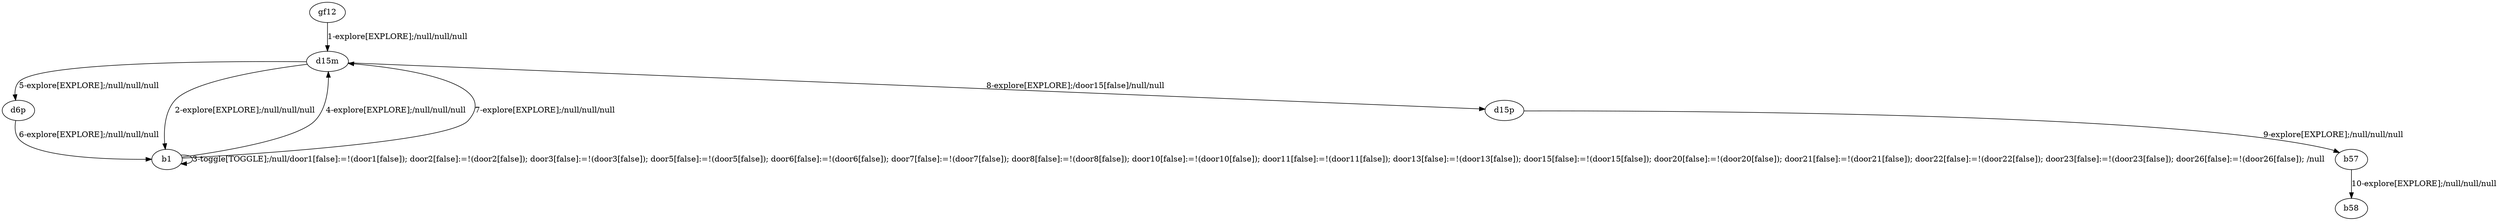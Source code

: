 # Total number of goals covered by this test: 2
# b57 --> b58
# d15p --> b57

digraph g {
"gf12" -> "d15m" [label = "1-explore[EXPLORE];/null/null/null"];
"d15m" -> "b1" [label = "2-explore[EXPLORE];/null/null/null"];
"b1" -> "b1" [label = "3-toggle[TOGGLE];/null/door1[false]:=!(door1[false]); door2[false]:=!(door2[false]); door3[false]:=!(door3[false]); door5[false]:=!(door5[false]); door6[false]:=!(door6[false]); door7[false]:=!(door7[false]); door8[false]:=!(door8[false]); door10[false]:=!(door10[false]); door11[false]:=!(door11[false]); door13[false]:=!(door13[false]); door15[false]:=!(door15[false]); door20[false]:=!(door20[false]); door21[false]:=!(door21[false]); door22[false]:=!(door22[false]); door23[false]:=!(door23[false]); door26[false]:=!(door26[false]); /null"];
"b1" -> "d15m" [label = "4-explore[EXPLORE];/null/null/null"];
"d15m" -> "d6p" [label = "5-explore[EXPLORE];/null/null/null"];
"d6p" -> "b1" [label = "6-explore[EXPLORE];/null/null/null"];
"b1" -> "d15m" [label = "7-explore[EXPLORE];/null/null/null"];
"d15m" -> "d15p" [label = "8-explore[EXPLORE];/door15[false]/null/null"];
"d15p" -> "b57" [label = "9-explore[EXPLORE];/null/null/null"];
"b57" -> "b58" [label = "10-explore[EXPLORE];/null/null/null"];
}